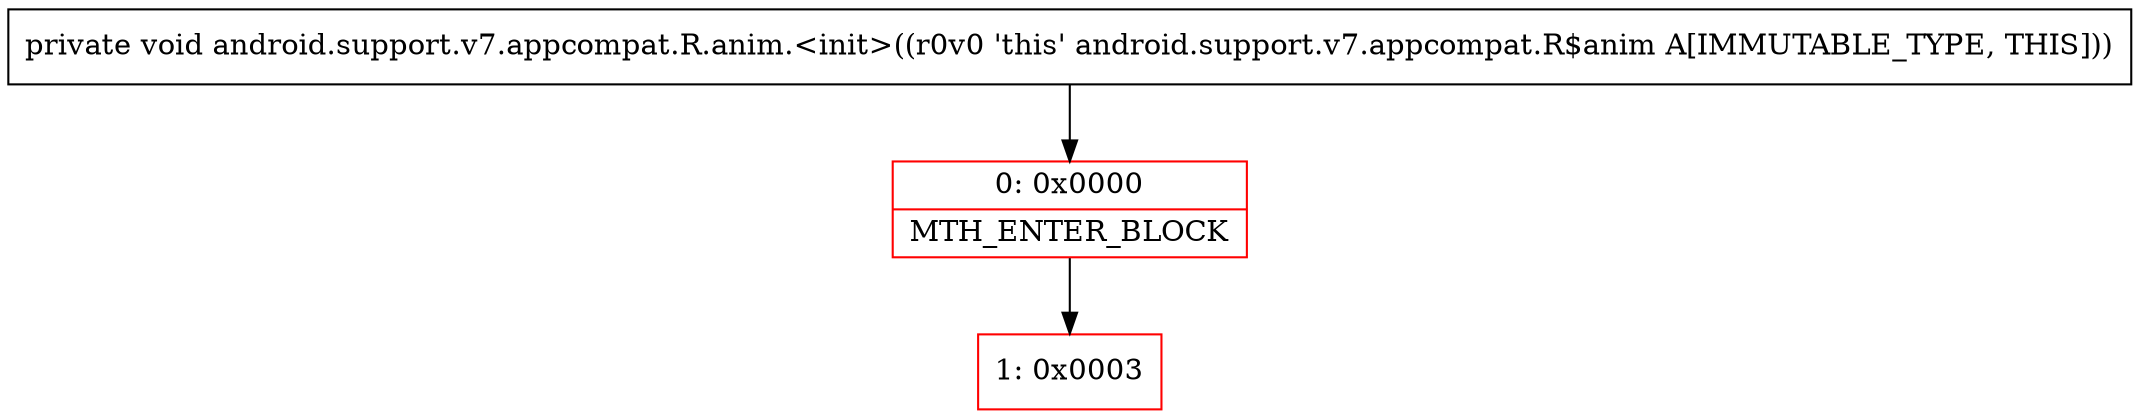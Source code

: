 digraph "CFG forandroid.support.v7.appcompat.R.anim.\<init\>()V" {
subgraph cluster_Region_208858404 {
label = "R(0)";
node [shape=record,color=blue];
}
Node_0 [shape=record,color=red,label="{0\:\ 0x0000|MTH_ENTER_BLOCK\l}"];
Node_1 [shape=record,color=red,label="{1\:\ 0x0003}"];
MethodNode[shape=record,label="{private void android.support.v7.appcompat.R.anim.\<init\>((r0v0 'this' android.support.v7.appcompat.R$anim A[IMMUTABLE_TYPE, THIS])) }"];
MethodNode -> Node_0;
Node_0 -> Node_1;
}

